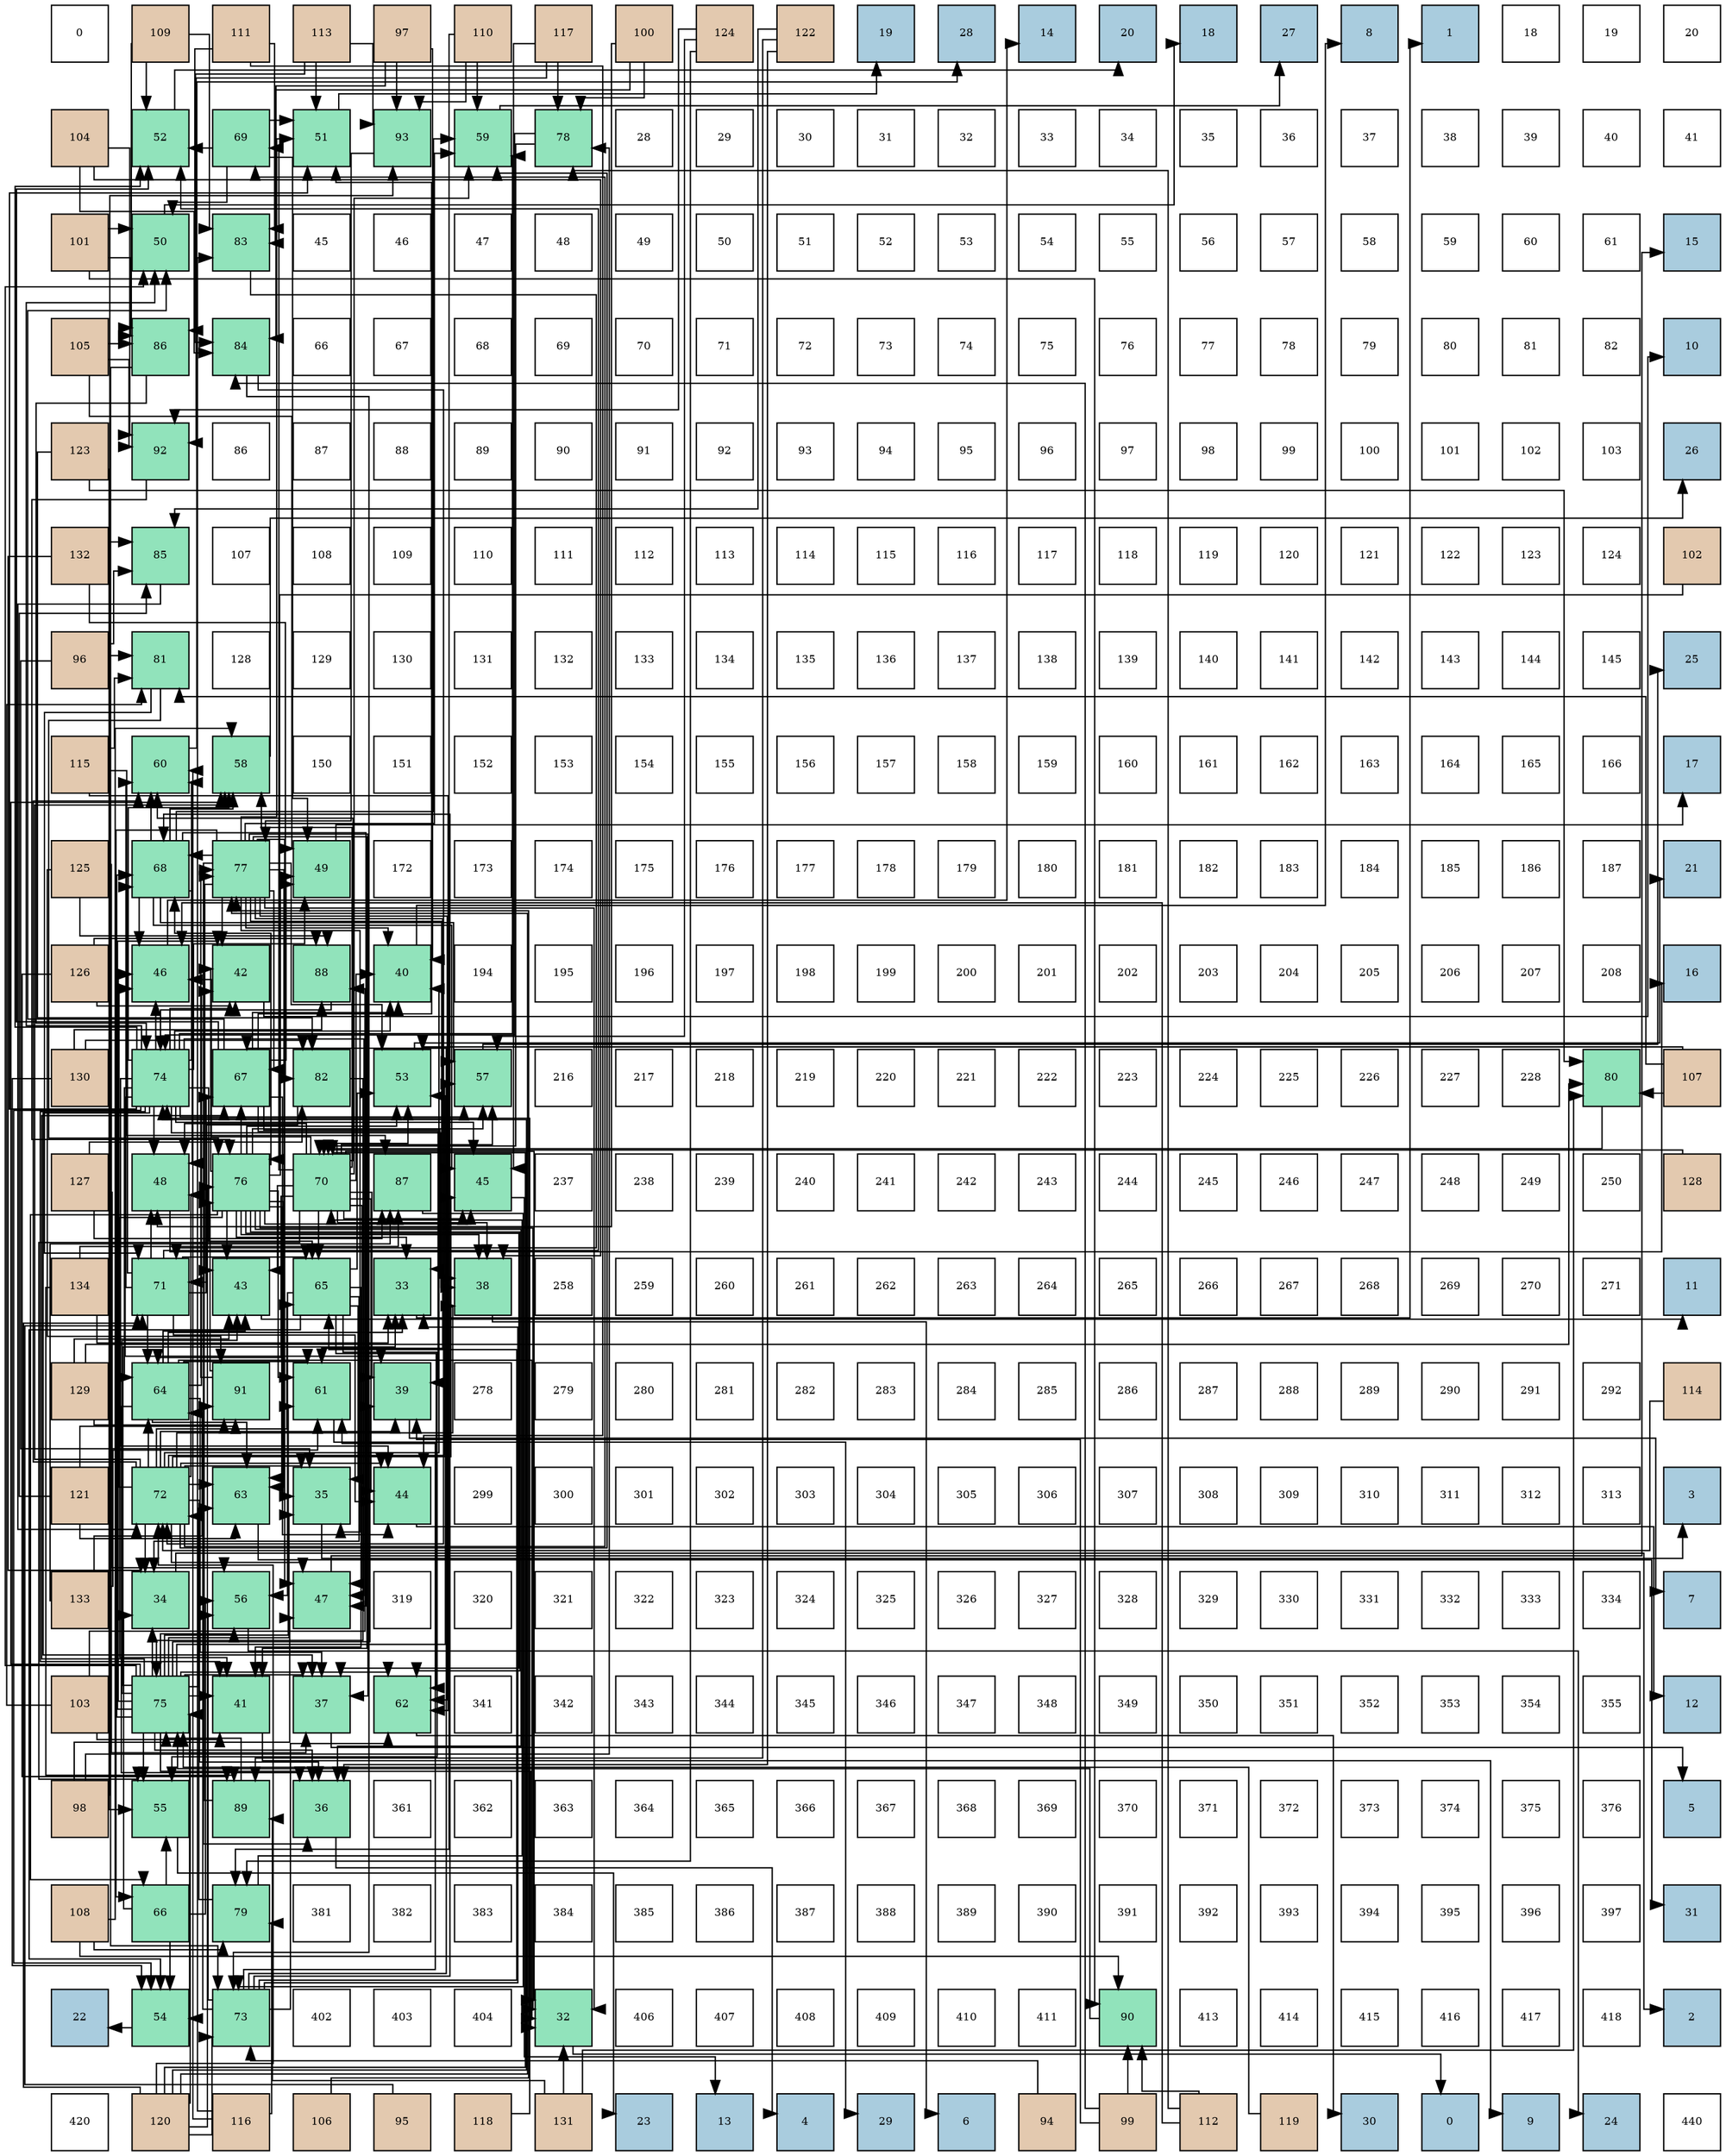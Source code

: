 digraph layout{
 rankdir=TB;
 splines=ortho;
 node [style=filled shape=square fixedsize=true width=0.6];
0[label="0", fontsize=8, fillcolor="#ffffff"];
1[label="109", fontsize=8, fillcolor="#e3c9af"];
2[label="111", fontsize=8, fillcolor="#e3c9af"];
3[label="113", fontsize=8, fillcolor="#e3c9af"];
4[label="97", fontsize=8, fillcolor="#e3c9af"];
5[label="110", fontsize=8, fillcolor="#e3c9af"];
6[label="117", fontsize=8, fillcolor="#e3c9af"];
7[label="100", fontsize=8, fillcolor="#e3c9af"];
8[label="124", fontsize=8, fillcolor="#e3c9af"];
9[label="122", fontsize=8, fillcolor="#e3c9af"];
10[label="19", fontsize=8, fillcolor="#a9ccde"];
11[label="28", fontsize=8, fillcolor="#a9ccde"];
12[label="14", fontsize=8, fillcolor="#a9ccde"];
13[label="20", fontsize=8, fillcolor="#a9ccde"];
14[label="18", fontsize=8, fillcolor="#a9ccde"];
15[label="27", fontsize=8, fillcolor="#a9ccde"];
16[label="8", fontsize=8, fillcolor="#a9ccde"];
17[label="1", fontsize=8, fillcolor="#a9ccde"];
18[label="18", fontsize=8, fillcolor="#ffffff"];
19[label="19", fontsize=8, fillcolor="#ffffff"];
20[label="20", fontsize=8, fillcolor="#ffffff"];
21[label="104", fontsize=8, fillcolor="#e3c9af"];
22[label="52", fontsize=8, fillcolor="#91e3bb"];
23[label="69", fontsize=8, fillcolor="#91e3bb"];
24[label="51", fontsize=8, fillcolor="#91e3bb"];
25[label="93", fontsize=8, fillcolor="#91e3bb"];
26[label="59", fontsize=8, fillcolor="#91e3bb"];
27[label="78", fontsize=8, fillcolor="#91e3bb"];
28[label="28", fontsize=8, fillcolor="#ffffff"];
29[label="29", fontsize=8, fillcolor="#ffffff"];
30[label="30", fontsize=8, fillcolor="#ffffff"];
31[label="31", fontsize=8, fillcolor="#ffffff"];
32[label="32", fontsize=8, fillcolor="#ffffff"];
33[label="33", fontsize=8, fillcolor="#ffffff"];
34[label="34", fontsize=8, fillcolor="#ffffff"];
35[label="35", fontsize=8, fillcolor="#ffffff"];
36[label="36", fontsize=8, fillcolor="#ffffff"];
37[label="37", fontsize=8, fillcolor="#ffffff"];
38[label="38", fontsize=8, fillcolor="#ffffff"];
39[label="39", fontsize=8, fillcolor="#ffffff"];
40[label="40", fontsize=8, fillcolor="#ffffff"];
41[label="41", fontsize=8, fillcolor="#ffffff"];
42[label="101", fontsize=8, fillcolor="#e3c9af"];
43[label="50", fontsize=8, fillcolor="#91e3bb"];
44[label="83", fontsize=8, fillcolor="#91e3bb"];
45[label="45", fontsize=8, fillcolor="#ffffff"];
46[label="46", fontsize=8, fillcolor="#ffffff"];
47[label="47", fontsize=8, fillcolor="#ffffff"];
48[label="48", fontsize=8, fillcolor="#ffffff"];
49[label="49", fontsize=8, fillcolor="#ffffff"];
50[label="50", fontsize=8, fillcolor="#ffffff"];
51[label="51", fontsize=8, fillcolor="#ffffff"];
52[label="52", fontsize=8, fillcolor="#ffffff"];
53[label="53", fontsize=8, fillcolor="#ffffff"];
54[label="54", fontsize=8, fillcolor="#ffffff"];
55[label="55", fontsize=8, fillcolor="#ffffff"];
56[label="56", fontsize=8, fillcolor="#ffffff"];
57[label="57", fontsize=8, fillcolor="#ffffff"];
58[label="58", fontsize=8, fillcolor="#ffffff"];
59[label="59", fontsize=8, fillcolor="#ffffff"];
60[label="60", fontsize=8, fillcolor="#ffffff"];
61[label="61", fontsize=8, fillcolor="#ffffff"];
62[label="15", fontsize=8, fillcolor="#a9ccde"];
63[label="105", fontsize=8, fillcolor="#e3c9af"];
64[label="86", fontsize=8, fillcolor="#91e3bb"];
65[label="84", fontsize=8, fillcolor="#91e3bb"];
66[label="66", fontsize=8, fillcolor="#ffffff"];
67[label="67", fontsize=8, fillcolor="#ffffff"];
68[label="68", fontsize=8, fillcolor="#ffffff"];
69[label="69", fontsize=8, fillcolor="#ffffff"];
70[label="70", fontsize=8, fillcolor="#ffffff"];
71[label="71", fontsize=8, fillcolor="#ffffff"];
72[label="72", fontsize=8, fillcolor="#ffffff"];
73[label="73", fontsize=8, fillcolor="#ffffff"];
74[label="74", fontsize=8, fillcolor="#ffffff"];
75[label="75", fontsize=8, fillcolor="#ffffff"];
76[label="76", fontsize=8, fillcolor="#ffffff"];
77[label="77", fontsize=8, fillcolor="#ffffff"];
78[label="78", fontsize=8, fillcolor="#ffffff"];
79[label="79", fontsize=8, fillcolor="#ffffff"];
80[label="80", fontsize=8, fillcolor="#ffffff"];
81[label="81", fontsize=8, fillcolor="#ffffff"];
82[label="82", fontsize=8, fillcolor="#ffffff"];
83[label="10", fontsize=8, fillcolor="#a9ccde"];
84[label="123", fontsize=8, fillcolor="#e3c9af"];
85[label="92", fontsize=8, fillcolor="#91e3bb"];
86[label="86", fontsize=8, fillcolor="#ffffff"];
87[label="87", fontsize=8, fillcolor="#ffffff"];
88[label="88", fontsize=8, fillcolor="#ffffff"];
89[label="89", fontsize=8, fillcolor="#ffffff"];
90[label="90", fontsize=8, fillcolor="#ffffff"];
91[label="91", fontsize=8, fillcolor="#ffffff"];
92[label="92", fontsize=8, fillcolor="#ffffff"];
93[label="93", fontsize=8, fillcolor="#ffffff"];
94[label="94", fontsize=8, fillcolor="#ffffff"];
95[label="95", fontsize=8, fillcolor="#ffffff"];
96[label="96", fontsize=8, fillcolor="#ffffff"];
97[label="97", fontsize=8, fillcolor="#ffffff"];
98[label="98", fontsize=8, fillcolor="#ffffff"];
99[label="99", fontsize=8, fillcolor="#ffffff"];
100[label="100", fontsize=8, fillcolor="#ffffff"];
101[label="101", fontsize=8, fillcolor="#ffffff"];
102[label="102", fontsize=8, fillcolor="#ffffff"];
103[label="103", fontsize=8, fillcolor="#ffffff"];
104[label="26", fontsize=8, fillcolor="#a9ccde"];
105[label="132", fontsize=8, fillcolor="#e3c9af"];
106[label="85", fontsize=8, fillcolor="#91e3bb"];
107[label="107", fontsize=8, fillcolor="#ffffff"];
108[label="108", fontsize=8, fillcolor="#ffffff"];
109[label="109", fontsize=8, fillcolor="#ffffff"];
110[label="110", fontsize=8, fillcolor="#ffffff"];
111[label="111", fontsize=8, fillcolor="#ffffff"];
112[label="112", fontsize=8, fillcolor="#ffffff"];
113[label="113", fontsize=8, fillcolor="#ffffff"];
114[label="114", fontsize=8, fillcolor="#ffffff"];
115[label="115", fontsize=8, fillcolor="#ffffff"];
116[label="116", fontsize=8, fillcolor="#ffffff"];
117[label="117", fontsize=8, fillcolor="#ffffff"];
118[label="118", fontsize=8, fillcolor="#ffffff"];
119[label="119", fontsize=8, fillcolor="#ffffff"];
120[label="120", fontsize=8, fillcolor="#ffffff"];
121[label="121", fontsize=8, fillcolor="#ffffff"];
122[label="122", fontsize=8, fillcolor="#ffffff"];
123[label="123", fontsize=8, fillcolor="#ffffff"];
124[label="124", fontsize=8, fillcolor="#ffffff"];
125[label="102", fontsize=8, fillcolor="#e3c9af"];
126[label="96", fontsize=8, fillcolor="#e3c9af"];
127[label="81", fontsize=8, fillcolor="#91e3bb"];
128[label="128", fontsize=8, fillcolor="#ffffff"];
129[label="129", fontsize=8, fillcolor="#ffffff"];
130[label="130", fontsize=8, fillcolor="#ffffff"];
131[label="131", fontsize=8, fillcolor="#ffffff"];
132[label="132", fontsize=8, fillcolor="#ffffff"];
133[label="133", fontsize=8, fillcolor="#ffffff"];
134[label="134", fontsize=8, fillcolor="#ffffff"];
135[label="135", fontsize=8, fillcolor="#ffffff"];
136[label="136", fontsize=8, fillcolor="#ffffff"];
137[label="137", fontsize=8, fillcolor="#ffffff"];
138[label="138", fontsize=8, fillcolor="#ffffff"];
139[label="139", fontsize=8, fillcolor="#ffffff"];
140[label="140", fontsize=8, fillcolor="#ffffff"];
141[label="141", fontsize=8, fillcolor="#ffffff"];
142[label="142", fontsize=8, fillcolor="#ffffff"];
143[label="143", fontsize=8, fillcolor="#ffffff"];
144[label="144", fontsize=8, fillcolor="#ffffff"];
145[label="145", fontsize=8, fillcolor="#ffffff"];
146[label="25", fontsize=8, fillcolor="#a9ccde"];
147[label="115", fontsize=8, fillcolor="#e3c9af"];
148[label="60", fontsize=8, fillcolor="#91e3bb"];
149[label="58", fontsize=8, fillcolor="#91e3bb"];
150[label="150", fontsize=8, fillcolor="#ffffff"];
151[label="151", fontsize=8, fillcolor="#ffffff"];
152[label="152", fontsize=8, fillcolor="#ffffff"];
153[label="153", fontsize=8, fillcolor="#ffffff"];
154[label="154", fontsize=8, fillcolor="#ffffff"];
155[label="155", fontsize=8, fillcolor="#ffffff"];
156[label="156", fontsize=8, fillcolor="#ffffff"];
157[label="157", fontsize=8, fillcolor="#ffffff"];
158[label="158", fontsize=8, fillcolor="#ffffff"];
159[label="159", fontsize=8, fillcolor="#ffffff"];
160[label="160", fontsize=8, fillcolor="#ffffff"];
161[label="161", fontsize=8, fillcolor="#ffffff"];
162[label="162", fontsize=8, fillcolor="#ffffff"];
163[label="163", fontsize=8, fillcolor="#ffffff"];
164[label="164", fontsize=8, fillcolor="#ffffff"];
165[label="165", fontsize=8, fillcolor="#ffffff"];
166[label="166", fontsize=8, fillcolor="#ffffff"];
167[label="17", fontsize=8, fillcolor="#a9ccde"];
168[label="125", fontsize=8, fillcolor="#e3c9af"];
169[label="68", fontsize=8, fillcolor="#91e3bb"];
170[label="77", fontsize=8, fillcolor="#91e3bb"];
171[label="49", fontsize=8, fillcolor="#91e3bb"];
172[label="172", fontsize=8, fillcolor="#ffffff"];
173[label="173", fontsize=8, fillcolor="#ffffff"];
174[label="174", fontsize=8, fillcolor="#ffffff"];
175[label="175", fontsize=8, fillcolor="#ffffff"];
176[label="176", fontsize=8, fillcolor="#ffffff"];
177[label="177", fontsize=8, fillcolor="#ffffff"];
178[label="178", fontsize=8, fillcolor="#ffffff"];
179[label="179", fontsize=8, fillcolor="#ffffff"];
180[label="180", fontsize=8, fillcolor="#ffffff"];
181[label="181", fontsize=8, fillcolor="#ffffff"];
182[label="182", fontsize=8, fillcolor="#ffffff"];
183[label="183", fontsize=8, fillcolor="#ffffff"];
184[label="184", fontsize=8, fillcolor="#ffffff"];
185[label="185", fontsize=8, fillcolor="#ffffff"];
186[label="186", fontsize=8, fillcolor="#ffffff"];
187[label="187", fontsize=8, fillcolor="#ffffff"];
188[label="21", fontsize=8, fillcolor="#a9ccde"];
189[label="126", fontsize=8, fillcolor="#e3c9af"];
190[label="46", fontsize=8, fillcolor="#91e3bb"];
191[label="42", fontsize=8, fillcolor="#91e3bb"];
192[label="88", fontsize=8, fillcolor="#91e3bb"];
193[label="40", fontsize=8, fillcolor="#91e3bb"];
194[label="194", fontsize=8, fillcolor="#ffffff"];
195[label="195", fontsize=8, fillcolor="#ffffff"];
196[label="196", fontsize=8, fillcolor="#ffffff"];
197[label="197", fontsize=8, fillcolor="#ffffff"];
198[label="198", fontsize=8, fillcolor="#ffffff"];
199[label="199", fontsize=8, fillcolor="#ffffff"];
200[label="200", fontsize=8, fillcolor="#ffffff"];
201[label="201", fontsize=8, fillcolor="#ffffff"];
202[label="202", fontsize=8, fillcolor="#ffffff"];
203[label="203", fontsize=8, fillcolor="#ffffff"];
204[label="204", fontsize=8, fillcolor="#ffffff"];
205[label="205", fontsize=8, fillcolor="#ffffff"];
206[label="206", fontsize=8, fillcolor="#ffffff"];
207[label="207", fontsize=8, fillcolor="#ffffff"];
208[label="208", fontsize=8, fillcolor="#ffffff"];
209[label="16", fontsize=8, fillcolor="#a9ccde"];
210[label="130", fontsize=8, fillcolor="#e3c9af"];
211[label="74", fontsize=8, fillcolor="#91e3bb"];
212[label="67", fontsize=8, fillcolor="#91e3bb"];
213[label="82", fontsize=8, fillcolor="#91e3bb"];
214[label="53", fontsize=8, fillcolor="#91e3bb"];
215[label="57", fontsize=8, fillcolor="#91e3bb"];
216[label="216", fontsize=8, fillcolor="#ffffff"];
217[label="217", fontsize=8, fillcolor="#ffffff"];
218[label="218", fontsize=8, fillcolor="#ffffff"];
219[label="219", fontsize=8, fillcolor="#ffffff"];
220[label="220", fontsize=8, fillcolor="#ffffff"];
221[label="221", fontsize=8, fillcolor="#ffffff"];
222[label="222", fontsize=8, fillcolor="#ffffff"];
223[label="223", fontsize=8, fillcolor="#ffffff"];
224[label="224", fontsize=8, fillcolor="#ffffff"];
225[label="225", fontsize=8, fillcolor="#ffffff"];
226[label="226", fontsize=8, fillcolor="#ffffff"];
227[label="227", fontsize=8, fillcolor="#ffffff"];
228[label="228", fontsize=8, fillcolor="#ffffff"];
229[label="80", fontsize=8, fillcolor="#91e3bb"];
230[label="107", fontsize=8, fillcolor="#e3c9af"];
231[label="127", fontsize=8, fillcolor="#e3c9af"];
232[label="48", fontsize=8, fillcolor="#91e3bb"];
233[label="76", fontsize=8, fillcolor="#91e3bb"];
234[label="70", fontsize=8, fillcolor="#91e3bb"];
235[label="87", fontsize=8, fillcolor="#91e3bb"];
236[label="45", fontsize=8, fillcolor="#91e3bb"];
237[label="237", fontsize=8, fillcolor="#ffffff"];
238[label="238", fontsize=8, fillcolor="#ffffff"];
239[label="239", fontsize=8, fillcolor="#ffffff"];
240[label="240", fontsize=8, fillcolor="#ffffff"];
241[label="241", fontsize=8, fillcolor="#ffffff"];
242[label="242", fontsize=8, fillcolor="#ffffff"];
243[label="243", fontsize=8, fillcolor="#ffffff"];
244[label="244", fontsize=8, fillcolor="#ffffff"];
245[label="245", fontsize=8, fillcolor="#ffffff"];
246[label="246", fontsize=8, fillcolor="#ffffff"];
247[label="247", fontsize=8, fillcolor="#ffffff"];
248[label="248", fontsize=8, fillcolor="#ffffff"];
249[label="249", fontsize=8, fillcolor="#ffffff"];
250[label="250", fontsize=8, fillcolor="#ffffff"];
251[label="128", fontsize=8, fillcolor="#e3c9af"];
252[label="134", fontsize=8, fillcolor="#e3c9af"];
253[label="71", fontsize=8, fillcolor="#91e3bb"];
254[label="43", fontsize=8, fillcolor="#91e3bb"];
255[label="65", fontsize=8, fillcolor="#91e3bb"];
256[label="33", fontsize=8, fillcolor="#91e3bb"];
257[label="38", fontsize=8, fillcolor="#91e3bb"];
258[label="258", fontsize=8, fillcolor="#ffffff"];
259[label="259", fontsize=8, fillcolor="#ffffff"];
260[label="260", fontsize=8, fillcolor="#ffffff"];
261[label="261", fontsize=8, fillcolor="#ffffff"];
262[label="262", fontsize=8, fillcolor="#ffffff"];
263[label="263", fontsize=8, fillcolor="#ffffff"];
264[label="264", fontsize=8, fillcolor="#ffffff"];
265[label="265", fontsize=8, fillcolor="#ffffff"];
266[label="266", fontsize=8, fillcolor="#ffffff"];
267[label="267", fontsize=8, fillcolor="#ffffff"];
268[label="268", fontsize=8, fillcolor="#ffffff"];
269[label="269", fontsize=8, fillcolor="#ffffff"];
270[label="270", fontsize=8, fillcolor="#ffffff"];
271[label="271", fontsize=8, fillcolor="#ffffff"];
272[label="11", fontsize=8, fillcolor="#a9ccde"];
273[label="129", fontsize=8, fillcolor="#e3c9af"];
274[label="64", fontsize=8, fillcolor="#91e3bb"];
275[label="91", fontsize=8, fillcolor="#91e3bb"];
276[label="61", fontsize=8, fillcolor="#91e3bb"];
277[label="39", fontsize=8, fillcolor="#91e3bb"];
278[label="278", fontsize=8, fillcolor="#ffffff"];
279[label="279", fontsize=8, fillcolor="#ffffff"];
280[label="280", fontsize=8, fillcolor="#ffffff"];
281[label="281", fontsize=8, fillcolor="#ffffff"];
282[label="282", fontsize=8, fillcolor="#ffffff"];
283[label="283", fontsize=8, fillcolor="#ffffff"];
284[label="284", fontsize=8, fillcolor="#ffffff"];
285[label="285", fontsize=8, fillcolor="#ffffff"];
286[label="286", fontsize=8, fillcolor="#ffffff"];
287[label="287", fontsize=8, fillcolor="#ffffff"];
288[label="288", fontsize=8, fillcolor="#ffffff"];
289[label="289", fontsize=8, fillcolor="#ffffff"];
290[label="290", fontsize=8, fillcolor="#ffffff"];
291[label="291", fontsize=8, fillcolor="#ffffff"];
292[label="292", fontsize=8, fillcolor="#ffffff"];
293[label="114", fontsize=8, fillcolor="#e3c9af"];
294[label="121", fontsize=8, fillcolor="#e3c9af"];
295[label="72", fontsize=8, fillcolor="#91e3bb"];
296[label="63", fontsize=8, fillcolor="#91e3bb"];
297[label="35", fontsize=8, fillcolor="#91e3bb"];
298[label="44", fontsize=8, fillcolor="#91e3bb"];
299[label="299", fontsize=8, fillcolor="#ffffff"];
300[label="300", fontsize=8, fillcolor="#ffffff"];
301[label="301", fontsize=8, fillcolor="#ffffff"];
302[label="302", fontsize=8, fillcolor="#ffffff"];
303[label="303", fontsize=8, fillcolor="#ffffff"];
304[label="304", fontsize=8, fillcolor="#ffffff"];
305[label="305", fontsize=8, fillcolor="#ffffff"];
306[label="306", fontsize=8, fillcolor="#ffffff"];
307[label="307", fontsize=8, fillcolor="#ffffff"];
308[label="308", fontsize=8, fillcolor="#ffffff"];
309[label="309", fontsize=8, fillcolor="#ffffff"];
310[label="310", fontsize=8, fillcolor="#ffffff"];
311[label="311", fontsize=8, fillcolor="#ffffff"];
312[label="312", fontsize=8, fillcolor="#ffffff"];
313[label="313", fontsize=8, fillcolor="#ffffff"];
314[label="3", fontsize=8, fillcolor="#a9ccde"];
315[label="133", fontsize=8, fillcolor="#e3c9af"];
316[label="34", fontsize=8, fillcolor="#91e3bb"];
317[label="56", fontsize=8, fillcolor="#91e3bb"];
318[label="47", fontsize=8, fillcolor="#91e3bb"];
319[label="319", fontsize=8, fillcolor="#ffffff"];
320[label="320", fontsize=8, fillcolor="#ffffff"];
321[label="321", fontsize=8, fillcolor="#ffffff"];
322[label="322", fontsize=8, fillcolor="#ffffff"];
323[label="323", fontsize=8, fillcolor="#ffffff"];
324[label="324", fontsize=8, fillcolor="#ffffff"];
325[label="325", fontsize=8, fillcolor="#ffffff"];
326[label="326", fontsize=8, fillcolor="#ffffff"];
327[label="327", fontsize=8, fillcolor="#ffffff"];
328[label="328", fontsize=8, fillcolor="#ffffff"];
329[label="329", fontsize=8, fillcolor="#ffffff"];
330[label="330", fontsize=8, fillcolor="#ffffff"];
331[label="331", fontsize=8, fillcolor="#ffffff"];
332[label="332", fontsize=8, fillcolor="#ffffff"];
333[label="333", fontsize=8, fillcolor="#ffffff"];
334[label="334", fontsize=8, fillcolor="#ffffff"];
335[label="7", fontsize=8, fillcolor="#a9ccde"];
336[label="103", fontsize=8, fillcolor="#e3c9af"];
337[label="75", fontsize=8, fillcolor="#91e3bb"];
338[label="41", fontsize=8, fillcolor="#91e3bb"];
339[label="37", fontsize=8, fillcolor="#91e3bb"];
340[label="62", fontsize=8, fillcolor="#91e3bb"];
341[label="341", fontsize=8, fillcolor="#ffffff"];
342[label="342", fontsize=8, fillcolor="#ffffff"];
343[label="343", fontsize=8, fillcolor="#ffffff"];
344[label="344", fontsize=8, fillcolor="#ffffff"];
345[label="345", fontsize=8, fillcolor="#ffffff"];
346[label="346", fontsize=8, fillcolor="#ffffff"];
347[label="347", fontsize=8, fillcolor="#ffffff"];
348[label="348", fontsize=8, fillcolor="#ffffff"];
349[label="349", fontsize=8, fillcolor="#ffffff"];
350[label="350", fontsize=8, fillcolor="#ffffff"];
351[label="351", fontsize=8, fillcolor="#ffffff"];
352[label="352", fontsize=8, fillcolor="#ffffff"];
353[label="353", fontsize=8, fillcolor="#ffffff"];
354[label="354", fontsize=8, fillcolor="#ffffff"];
355[label="355", fontsize=8, fillcolor="#ffffff"];
356[label="12", fontsize=8, fillcolor="#a9ccde"];
357[label="98", fontsize=8, fillcolor="#e3c9af"];
358[label="55", fontsize=8, fillcolor="#91e3bb"];
359[label="89", fontsize=8, fillcolor="#91e3bb"];
360[label="36", fontsize=8, fillcolor="#91e3bb"];
361[label="361", fontsize=8, fillcolor="#ffffff"];
362[label="362", fontsize=8, fillcolor="#ffffff"];
363[label="363", fontsize=8, fillcolor="#ffffff"];
364[label="364", fontsize=8, fillcolor="#ffffff"];
365[label="365", fontsize=8, fillcolor="#ffffff"];
366[label="366", fontsize=8, fillcolor="#ffffff"];
367[label="367", fontsize=8, fillcolor="#ffffff"];
368[label="368", fontsize=8, fillcolor="#ffffff"];
369[label="369", fontsize=8, fillcolor="#ffffff"];
370[label="370", fontsize=8, fillcolor="#ffffff"];
371[label="371", fontsize=8, fillcolor="#ffffff"];
372[label="372", fontsize=8, fillcolor="#ffffff"];
373[label="373", fontsize=8, fillcolor="#ffffff"];
374[label="374", fontsize=8, fillcolor="#ffffff"];
375[label="375", fontsize=8, fillcolor="#ffffff"];
376[label="376", fontsize=8, fillcolor="#ffffff"];
377[label="5", fontsize=8, fillcolor="#a9ccde"];
378[label="108", fontsize=8, fillcolor="#e3c9af"];
379[label="66", fontsize=8, fillcolor="#91e3bb"];
380[label="79", fontsize=8, fillcolor="#91e3bb"];
381[label="381", fontsize=8, fillcolor="#ffffff"];
382[label="382", fontsize=8, fillcolor="#ffffff"];
383[label="383", fontsize=8, fillcolor="#ffffff"];
384[label="384", fontsize=8, fillcolor="#ffffff"];
385[label="385", fontsize=8, fillcolor="#ffffff"];
386[label="386", fontsize=8, fillcolor="#ffffff"];
387[label="387", fontsize=8, fillcolor="#ffffff"];
388[label="388", fontsize=8, fillcolor="#ffffff"];
389[label="389", fontsize=8, fillcolor="#ffffff"];
390[label="390", fontsize=8, fillcolor="#ffffff"];
391[label="391", fontsize=8, fillcolor="#ffffff"];
392[label="392", fontsize=8, fillcolor="#ffffff"];
393[label="393", fontsize=8, fillcolor="#ffffff"];
394[label="394", fontsize=8, fillcolor="#ffffff"];
395[label="395", fontsize=8, fillcolor="#ffffff"];
396[label="396", fontsize=8, fillcolor="#ffffff"];
397[label="397", fontsize=8, fillcolor="#ffffff"];
398[label="31", fontsize=8, fillcolor="#a9ccde"];
399[label="22", fontsize=8, fillcolor="#a9ccde"];
400[label="54", fontsize=8, fillcolor="#91e3bb"];
401[label="73", fontsize=8, fillcolor="#91e3bb"];
402[label="402", fontsize=8, fillcolor="#ffffff"];
403[label="403", fontsize=8, fillcolor="#ffffff"];
404[label="404", fontsize=8, fillcolor="#ffffff"];
405[label="32", fontsize=8, fillcolor="#91e3bb"];
406[label="406", fontsize=8, fillcolor="#ffffff"];
407[label="407", fontsize=8, fillcolor="#ffffff"];
408[label="408", fontsize=8, fillcolor="#ffffff"];
409[label="409", fontsize=8, fillcolor="#ffffff"];
410[label="410", fontsize=8, fillcolor="#ffffff"];
411[label="411", fontsize=8, fillcolor="#ffffff"];
412[label="90", fontsize=8, fillcolor="#91e3bb"];
413[label="413", fontsize=8, fillcolor="#ffffff"];
414[label="414", fontsize=8, fillcolor="#ffffff"];
415[label="415", fontsize=8, fillcolor="#ffffff"];
416[label="416", fontsize=8, fillcolor="#ffffff"];
417[label="417", fontsize=8, fillcolor="#ffffff"];
418[label="418", fontsize=8, fillcolor="#ffffff"];
419[label="2", fontsize=8, fillcolor="#a9ccde"];
420[label="420", fontsize=8, fillcolor="#ffffff"];
421[label="120", fontsize=8, fillcolor="#e3c9af"];
422[label="116", fontsize=8, fillcolor="#e3c9af"];
423[label="106", fontsize=8, fillcolor="#e3c9af"];
424[label="95", fontsize=8, fillcolor="#e3c9af"];
425[label="118", fontsize=8, fillcolor="#e3c9af"];
426[label="131", fontsize=8, fillcolor="#e3c9af"];
427[label="23", fontsize=8, fillcolor="#a9ccde"];
428[label="13", fontsize=8, fillcolor="#a9ccde"];
429[label="4", fontsize=8, fillcolor="#a9ccde"];
430[label="29", fontsize=8, fillcolor="#a9ccde"];
431[label="6", fontsize=8, fillcolor="#a9ccde"];
432[label="94", fontsize=8, fillcolor="#e3c9af"];
433[label="99", fontsize=8, fillcolor="#e3c9af"];
434[label="112", fontsize=8, fillcolor="#e3c9af"];
435[label="119", fontsize=8, fillcolor="#e3c9af"];
436[label="30", fontsize=8, fillcolor="#a9ccde"];
437[label="0", fontsize=8, fillcolor="#a9ccde"];
438[label="9", fontsize=8, fillcolor="#a9ccde"];
439[label="24", fontsize=8, fillcolor="#a9ccde"];
440[label="440", fontsize=8, fillcolor="#ffffff"];
edge [constraint=false, style=vis];405 -> 437;
256 -> 17;
316 -> 419;
297 -> 314;
360 -> 429;
339 -> 377;
257 -> 431;
277 -> 335;
193 -> 16;
338 -> 438;
191 -> 83;
254 -> 272;
298 -> 356;
236 -> 428;
190 -> 12;
318 -> 62;
232 -> 209;
171 -> 167;
43 -> 14;
24 -> 10;
22 -> 13;
214 -> 188;
400 -> 399;
358 -> 427;
317 -> 439;
215 -> 146;
149 -> 104;
26 -> 15;
148 -> 11;
276 -> 430;
340 -> 436;
296 -> 398;
274 -> 405;
274 -> 256;
274 -> 360;
274 -> 339;
274 -> 191;
274 -> 254;
274 -> 276;
274 -> 296;
255 -> 316;
255 -> 297;
255 -> 338;
255 -> 214;
255 -> 400;
255 -> 358;
255 -> 317;
255 -> 340;
379 -> 316;
379 -> 400;
379 -> 358;
379 -> 317;
212 -> 257;
212 -> 277;
212 -> 193;
212 -> 298;
212 -> 171;
212 -> 43;
212 -> 24;
212 -> 22;
169 -> 236;
169 -> 190;
169 -> 318;
169 -> 232;
169 -> 215;
169 -> 149;
169 -> 26;
169 -> 148;
23 -> 171;
23 -> 43;
23 -> 24;
23 -> 22;
234 -> 405;
234 -> 257;
234 -> 277;
234 -> 193;
234 -> 254;
234 -> 298;
234 -> 236;
234 -> 190;
234 -> 318;
234 -> 232;
234 -> 214;
234 -> 358;
234 -> 215;
234 -> 149;
234 -> 26;
234 -> 148;
234 -> 274;
234 -> 255;
234 -> 23;
253 -> 298;
253 -> 232;
253 -> 22;
253 -> 148;
253 -> 274;
253 -> 255;
253 -> 212;
253 -> 169;
295 -> 316;
295 -> 297;
295 -> 360;
295 -> 257;
295 -> 277;
295 -> 193;
295 -> 298;
295 -> 236;
295 -> 190;
295 -> 318;
295 -> 232;
295 -> 215;
295 -> 149;
295 -> 26;
295 -> 148;
295 -> 296;
295 -> 274;
295 -> 255;
295 -> 23;
401 -> 256;
401 -> 317;
401 -> 276;
401 -> 340;
401 -> 274;
401 -> 255;
401 -> 212;
401 -> 169;
211 -> 339;
211 -> 257;
211 -> 277;
211 -> 193;
211 -> 338;
211 -> 191;
211 -> 298;
211 -> 236;
211 -> 190;
211 -> 318;
211 -> 232;
211 -> 171;
211 -> 43;
211 -> 24;
211 -> 22;
211 -> 400;
211 -> 215;
211 -> 149;
211 -> 26;
211 -> 148;
211 -> 274;
211 -> 255;
337 -> 405;
337 -> 256;
337 -> 316;
337 -> 297;
337 -> 360;
337 -> 339;
337 -> 277;
337 -> 338;
337 -> 191;
337 -> 254;
337 -> 190;
337 -> 43;
337 -> 214;
337 -> 400;
337 -> 358;
337 -> 317;
337 -> 149;
337 -> 276;
337 -> 340;
337 -> 296;
337 -> 212;
337 -> 169;
233 -> 405;
233 -> 256;
233 -> 297;
233 -> 360;
233 -> 339;
233 -> 257;
233 -> 338;
233 -> 191;
233 -> 254;
233 -> 236;
233 -> 171;
233 -> 214;
233 -> 215;
233 -> 276;
233 -> 340;
233 -> 296;
233 -> 379;
233 -> 212;
233 -> 169;
170 -> 405;
170 -> 256;
170 -> 297;
170 -> 360;
170 -> 339;
170 -> 193;
170 -> 338;
170 -> 191;
170 -> 254;
170 -> 318;
170 -> 24;
170 -> 214;
170 -> 26;
170 -> 276;
170 -> 340;
170 -> 296;
170 -> 379;
170 -> 212;
170 -> 169;
27 -> 234;
27 -> 211;
380 -> 234;
380 -> 295;
229 -> 234;
127 -> 253;
127 -> 233;
213 -> 253;
213 -> 337;
44 -> 253;
65 -> 295;
65 -> 401;
106 -> 295;
64 -> 401;
64 -> 211;
235 -> 401;
192 -> 211;
359 -> 337;
359 -> 170;
412 -> 337;
275 -> 233;
275 -> 170;
85 -> 233;
25 -> 170;
432 -> 401;
424 -> 253;
126 -> 297;
126 -> 127;
126 -> 106;
4 -> 193;
4 -> 65;
4 -> 25;
357 -> 318;
357 -> 27;
357 -> 25;
433 -> 277;
433 -> 65;
433 -> 412;
7 -> 232;
7 -> 27;
7 -> 44;
42 -> 43;
42 -> 64;
42 -> 412;
125 -> 233;
336 -> 338;
336 -> 127;
336 -> 192;
21 -> 257;
21 -> 65;
21 -> 85;
63 -> 171;
63 -> 64;
63 -> 85;
423 -> 170;
230 -> 214;
230 -> 229;
230 -> 127;
378 -> 149;
378 -> 380;
378 -> 412;
1 -> 22;
1 -> 44;
1 -> 64;
5 -> 26;
5 -> 380;
5 -> 25;
2 -> 298;
2 -> 44;
2 -> 65;
434 -> 190;
434 -> 27;
434 -> 412;
3 -> 24;
3 -> 64;
3 -> 25;
293 -> 295;
147 -> 340;
147 -> 127;
147 -> 235;
422 -> 148;
422 -> 380;
422 -> 44;
6 -> 236;
6 -> 27;
6 -> 85;
425 -> 211;
435 -> 337;
421 -> 234;
421 -> 253;
421 -> 295;
421 -> 401;
421 -> 211;
421 -> 337;
421 -> 233;
421 -> 170;
294 -> 296;
294 -> 106;
294 -> 275;
9 -> 360;
9 -> 106;
9 -> 359;
84 -> 358;
84 -> 229;
84 -> 213;
8 -> 215;
8 -> 380;
8 -> 85;
168 -> 339;
168 -> 192;
168 -> 275;
189 -> 191;
189 -> 192;
189 -> 359;
231 -> 317;
231 -> 213;
231 -> 235;
251 -> 234;
273 -> 254;
273 -> 229;
273 -> 275;
210 -> 400;
210 -> 213;
210 -> 192;
426 -> 405;
426 -> 229;
426 -> 359;
105 -> 316;
105 -> 213;
105 -> 106;
315 -> 276;
315 -> 235;
315 -> 275;
252 -> 256;
252 -> 235;
252 -> 359;
edge [constraint=true, style=invis];
0 -> 21 -> 42 -> 63 -> 84 -> 105 -> 126 -> 147 -> 168 -> 189 -> 210 -> 231 -> 252 -> 273 -> 294 -> 315 -> 336 -> 357 -> 378 -> 399 -> 420;
1 -> 22 -> 43 -> 64 -> 85 -> 106 -> 127 -> 148 -> 169 -> 190 -> 211 -> 232 -> 253 -> 274 -> 295 -> 316 -> 337 -> 358 -> 379 -> 400 -> 421;
2 -> 23 -> 44 -> 65 -> 86 -> 107 -> 128 -> 149 -> 170 -> 191 -> 212 -> 233 -> 254 -> 275 -> 296 -> 317 -> 338 -> 359 -> 380 -> 401 -> 422;
3 -> 24 -> 45 -> 66 -> 87 -> 108 -> 129 -> 150 -> 171 -> 192 -> 213 -> 234 -> 255 -> 276 -> 297 -> 318 -> 339 -> 360 -> 381 -> 402 -> 423;
4 -> 25 -> 46 -> 67 -> 88 -> 109 -> 130 -> 151 -> 172 -> 193 -> 214 -> 235 -> 256 -> 277 -> 298 -> 319 -> 340 -> 361 -> 382 -> 403 -> 424;
5 -> 26 -> 47 -> 68 -> 89 -> 110 -> 131 -> 152 -> 173 -> 194 -> 215 -> 236 -> 257 -> 278 -> 299 -> 320 -> 341 -> 362 -> 383 -> 404 -> 425;
6 -> 27 -> 48 -> 69 -> 90 -> 111 -> 132 -> 153 -> 174 -> 195 -> 216 -> 237 -> 258 -> 279 -> 300 -> 321 -> 342 -> 363 -> 384 -> 405 -> 426;
7 -> 28 -> 49 -> 70 -> 91 -> 112 -> 133 -> 154 -> 175 -> 196 -> 217 -> 238 -> 259 -> 280 -> 301 -> 322 -> 343 -> 364 -> 385 -> 406 -> 427;
8 -> 29 -> 50 -> 71 -> 92 -> 113 -> 134 -> 155 -> 176 -> 197 -> 218 -> 239 -> 260 -> 281 -> 302 -> 323 -> 344 -> 365 -> 386 -> 407 -> 428;
9 -> 30 -> 51 -> 72 -> 93 -> 114 -> 135 -> 156 -> 177 -> 198 -> 219 -> 240 -> 261 -> 282 -> 303 -> 324 -> 345 -> 366 -> 387 -> 408 -> 429;
10 -> 31 -> 52 -> 73 -> 94 -> 115 -> 136 -> 157 -> 178 -> 199 -> 220 -> 241 -> 262 -> 283 -> 304 -> 325 -> 346 -> 367 -> 388 -> 409 -> 430;
11 -> 32 -> 53 -> 74 -> 95 -> 116 -> 137 -> 158 -> 179 -> 200 -> 221 -> 242 -> 263 -> 284 -> 305 -> 326 -> 347 -> 368 -> 389 -> 410 -> 431;
12 -> 33 -> 54 -> 75 -> 96 -> 117 -> 138 -> 159 -> 180 -> 201 -> 222 -> 243 -> 264 -> 285 -> 306 -> 327 -> 348 -> 369 -> 390 -> 411 -> 432;
13 -> 34 -> 55 -> 76 -> 97 -> 118 -> 139 -> 160 -> 181 -> 202 -> 223 -> 244 -> 265 -> 286 -> 307 -> 328 -> 349 -> 370 -> 391 -> 412 -> 433;
14 -> 35 -> 56 -> 77 -> 98 -> 119 -> 140 -> 161 -> 182 -> 203 -> 224 -> 245 -> 266 -> 287 -> 308 -> 329 -> 350 -> 371 -> 392 -> 413 -> 434;
15 -> 36 -> 57 -> 78 -> 99 -> 120 -> 141 -> 162 -> 183 -> 204 -> 225 -> 246 -> 267 -> 288 -> 309 -> 330 -> 351 -> 372 -> 393 -> 414 -> 435;
16 -> 37 -> 58 -> 79 -> 100 -> 121 -> 142 -> 163 -> 184 -> 205 -> 226 -> 247 -> 268 -> 289 -> 310 -> 331 -> 352 -> 373 -> 394 -> 415 -> 436;
17 -> 38 -> 59 -> 80 -> 101 -> 122 -> 143 -> 164 -> 185 -> 206 -> 227 -> 248 -> 269 -> 290 -> 311 -> 332 -> 353 -> 374 -> 395 -> 416 -> 437;
18 -> 39 -> 60 -> 81 -> 102 -> 123 -> 144 -> 165 -> 186 -> 207 -> 228 -> 249 -> 270 -> 291 -> 312 -> 333 -> 354 -> 375 -> 396 -> 417 -> 438;
19 -> 40 -> 61 -> 82 -> 103 -> 124 -> 145 -> 166 -> 187 -> 208 -> 229 -> 250 -> 271 -> 292 -> 313 -> 334 -> 355 -> 376 -> 397 -> 418 -> 439;
20 -> 41 -> 62 -> 83 -> 104 -> 125 -> 146 -> 167 -> 188 -> 209 -> 230 -> 251 -> 272 -> 293 -> 314 -> 335 -> 356 -> 377 -> 398 -> 419 -> 440;
rank = same {0 -> 1 -> 2 -> 3 -> 4 -> 5 -> 6 -> 7 -> 8 -> 9 -> 10 -> 11 -> 12 -> 13 -> 14 -> 15 -> 16 -> 17 -> 18 -> 19 -> 20};
rank = same {21 -> 22 -> 23 -> 24 -> 25 -> 26 -> 27 -> 28 -> 29 -> 30 -> 31 -> 32 -> 33 -> 34 -> 35 -> 36 -> 37 -> 38 -> 39 -> 40 -> 41};
rank = same {42 -> 43 -> 44 -> 45 -> 46 -> 47 -> 48 -> 49 -> 50 -> 51 -> 52 -> 53 -> 54 -> 55 -> 56 -> 57 -> 58 -> 59 -> 60 -> 61 -> 62};
rank = same {63 -> 64 -> 65 -> 66 -> 67 -> 68 -> 69 -> 70 -> 71 -> 72 -> 73 -> 74 -> 75 -> 76 -> 77 -> 78 -> 79 -> 80 -> 81 -> 82 -> 83};
rank = same {84 -> 85 -> 86 -> 87 -> 88 -> 89 -> 90 -> 91 -> 92 -> 93 -> 94 -> 95 -> 96 -> 97 -> 98 -> 99 -> 100 -> 101 -> 102 -> 103 -> 104};
rank = same {105 -> 106 -> 107 -> 108 -> 109 -> 110 -> 111 -> 112 -> 113 -> 114 -> 115 -> 116 -> 117 -> 118 -> 119 -> 120 -> 121 -> 122 -> 123 -> 124 -> 125};
rank = same {126 -> 127 -> 128 -> 129 -> 130 -> 131 -> 132 -> 133 -> 134 -> 135 -> 136 -> 137 -> 138 -> 139 -> 140 -> 141 -> 142 -> 143 -> 144 -> 145 -> 146};
rank = same {147 -> 148 -> 149 -> 150 -> 151 -> 152 -> 153 -> 154 -> 155 -> 156 -> 157 -> 158 -> 159 -> 160 -> 161 -> 162 -> 163 -> 164 -> 165 -> 166 -> 167};
rank = same {168 -> 169 -> 170 -> 171 -> 172 -> 173 -> 174 -> 175 -> 176 -> 177 -> 178 -> 179 -> 180 -> 181 -> 182 -> 183 -> 184 -> 185 -> 186 -> 187 -> 188};
rank = same {189 -> 190 -> 191 -> 192 -> 193 -> 194 -> 195 -> 196 -> 197 -> 198 -> 199 -> 200 -> 201 -> 202 -> 203 -> 204 -> 205 -> 206 -> 207 -> 208 -> 209};
rank = same {210 -> 211 -> 212 -> 213 -> 214 -> 215 -> 216 -> 217 -> 218 -> 219 -> 220 -> 221 -> 222 -> 223 -> 224 -> 225 -> 226 -> 227 -> 228 -> 229 -> 230};
rank = same {231 -> 232 -> 233 -> 234 -> 235 -> 236 -> 237 -> 238 -> 239 -> 240 -> 241 -> 242 -> 243 -> 244 -> 245 -> 246 -> 247 -> 248 -> 249 -> 250 -> 251};
rank = same {252 -> 253 -> 254 -> 255 -> 256 -> 257 -> 258 -> 259 -> 260 -> 261 -> 262 -> 263 -> 264 -> 265 -> 266 -> 267 -> 268 -> 269 -> 270 -> 271 -> 272};
rank = same {273 -> 274 -> 275 -> 276 -> 277 -> 278 -> 279 -> 280 -> 281 -> 282 -> 283 -> 284 -> 285 -> 286 -> 287 -> 288 -> 289 -> 290 -> 291 -> 292 -> 293};
rank = same {294 -> 295 -> 296 -> 297 -> 298 -> 299 -> 300 -> 301 -> 302 -> 303 -> 304 -> 305 -> 306 -> 307 -> 308 -> 309 -> 310 -> 311 -> 312 -> 313 -> 314};
rank = same {315 -> 316 -> 317 -> 318 -> 319 -> 320 -> 321 -> 322 -> 323 -> 324 -> 325 -> 326 -> 327 -> 328 -> 329 -> 330 -> 331 -> 332 -> 333 -> 334 -> 335};
rank = same {336 -> 337 -> 338 -> 339 -> 340 -> 341 -> 342 -> 343 -> 344 -> 345 -> 346 -> 347 -> 348 -> 349 -> 350 -> 351 -> 352 -> 353 -> 354 -> 355 -> 356};
rank = same {357 -> 358 -> 359 -> 360 -> 361 -> 362 -> 363 -> 364 -> 365 -> 366 -> 367 -> 368 -> 369 -> 370 -> 371 -> 372 -> 373 -> 374 -> 375 -> 376 -> 377};
rank = same {378 -> 379 -> 380 -> 381 -> 382 -> 383 -> 384 -> 385 -> 386 -> 387 -> 388 -> 389 -> 390 -> 391 -> 392 -> 393 -> 394 -> 395 -> 396 -> 397 -> 398};
rank = same {399 -> 400 -> 401 -> 402 -> 403 -> 404 -> 405 -> 406 -> 407 -> 408 -> 409 -> 410 -> 411 -> 412 -> 413 -> 414 -> 415 -> 416 -> 417 -> 418 -> 419};
rank = same {420 -> 421 -> 422 -> 423 -> 424 -> 425 -> 426 -> 427 -> 428 -> 429 -> 430 -> 431 -> 432 -> 433 -> 434 -> 435 -> 436 -> 437 -> 438 -> 439 -> 440};
}